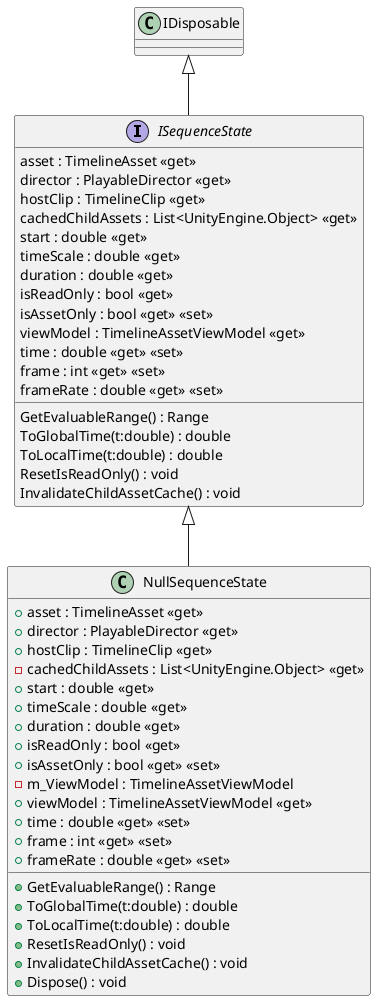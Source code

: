 @startuml
interface ISequenceState {
    asset : TimelineAsset <<get>>
    director : PlayableDirector <<get>>
    hostClip : TimelineClip <<get>>
    cachedChildAssets : List<UnityEngine.Object> <<get>>
    start : double <<get>>
    timeScale : double <<get>>
    duration : double <<get>>
    isReadOnly : bool <<get>>
    isAssetOnly : bool <<get>> <<set>>
    viewModel : TimelineAssetViewModel <<get>>
    time : double <<get>> <<set>>
    frame : int <<get>> <<set>>
    frameRate : double <<get>> <<set>>
    GetEvaluableRange() : Range
    ToGlobalTime(t:double) : double
    ToLocalTime(t:double) : double
    ResetIsReadOnly() : void
    InvalidateChildAssetCache() : void
}
class NullSequenceState {
    + asset : TimelineAsset <<get>>
    + director : PlayableDirector <<get>>
    + hostClip : TimelineClip <<get>>
    - cachedChildAssets : List<UnityEngine.Object> <<get>>
    + start : double <<get>>
    + timeScale : double <<get>>
    + duration : double <<get>>
    + isReadOnly : bool <<get>>
    + isAssetOnly : bool <<get>> <<set>>
    - m_ViewModel : TimelineAssetViewModel
    + viewModel : TimelineAssetViewModel <<get>>
    + time : double <<get>> <<set>>
    + frame : int <<get>> <<set>>
    + frameRate : double <<get>> <<set>>
    + GetEvaluableRange() : Range
    + ToGlobalTime(t:double) : double
    + ToLocalTime(t:double) : double
    + ResetIsReadOnly() : void
    + InvalidateChildAssetCache() : void
    + Dispose() : void
}
IDisposable <|-- ISequenceState
ISequenceState <|-- NullSequenceState
@enduml
